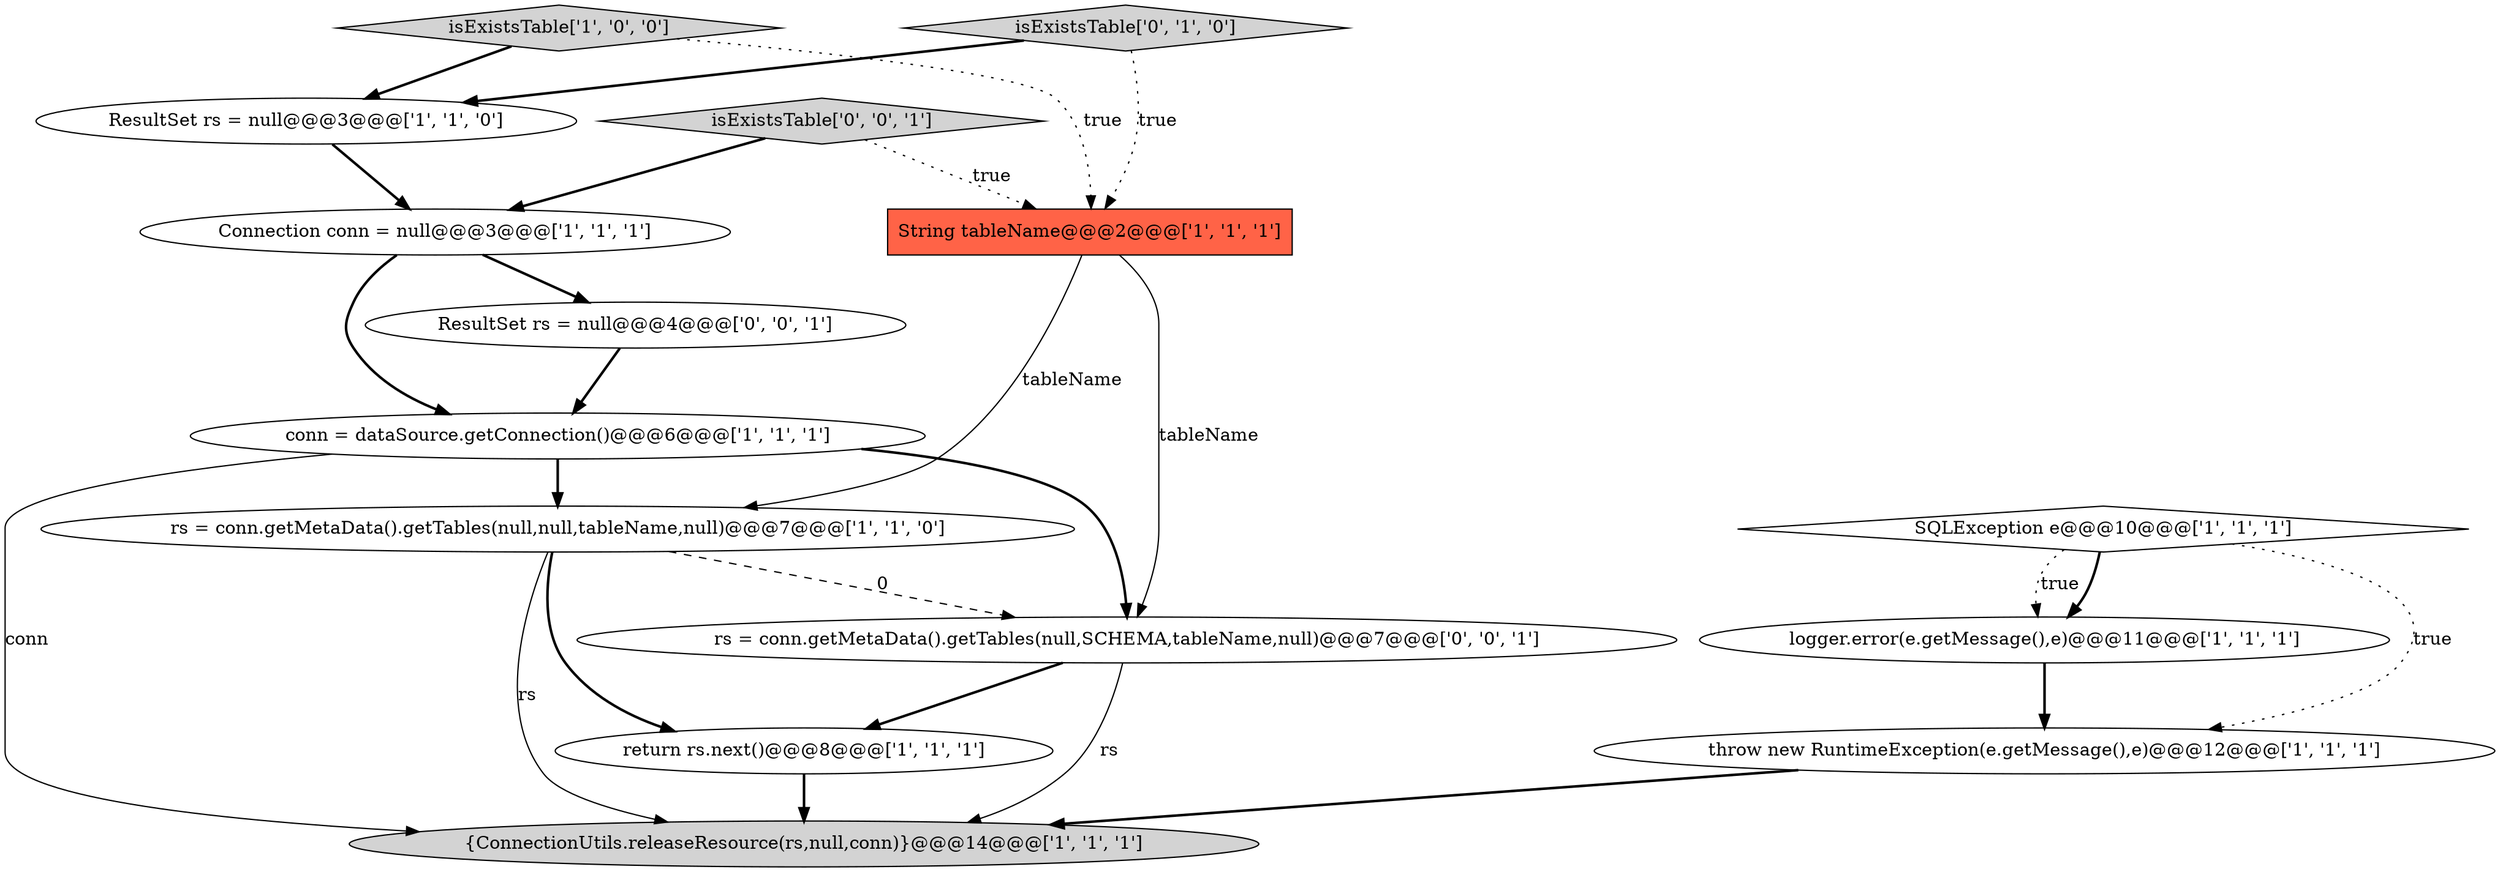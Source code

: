 digraph {
3 [style = filled, label = "{ConnectionUtils.releaseResource(rs,null,conn)}@@@14@@@['1', '1', '1']", fillcolor = lightgray, shape = ellipse image = "AAA0AAABBB1BBB"];
14 [style = filled, label = "rs = conn.getMetaData().getTables(null,SCHEMA,tableName,null)@@@7@@@['0', '0', '1']", fillcolor = white, shape = ellipse image = "AAA0AAABBB3BBB"];
2 [style = filled, label = "logger.error(e.getMessage(),e)@@@11@@@['1', '1', '1']", fillcolor = white, shape = ellipse image = "AAA0AAABBB1BBB"];
9 [style = filled, label = "isExistsTable['1', '0', '0']", fillcolor = lightgray, shape = diamond image = "AAA0AAABBB1BBB"];
7 [style = filled, label = "return rs.next()@@@8@@@['1', '1', '1']", fillcolor = white, shape = ellipse image = "AAA0AAABBB1BBB"];
12 [style = filled, label = "isExistsTable['0', '0', '1']", fillcolor = lightgray, shape = diamond image = "AAA0AAABBB3BBB"];
0 [style = filled, label = "Connection conn = null@@@3@@@['1', '1', '1']", fillcolor = white, shape = ellipse image = "AAA0AAABBB1BBB"];
6 [style = filled, label = "String tableName@@@2@@@['1', '1', '1']", fillcolor = tomato, shape = box image = "AAA0AAABBB1BBB"];
10 [style = filled, label = "conn = dataSource.getConnection()@@@6@@@['1', '1', '1']", fillcolor = white, shape = ellipse image = "AAA0AAABBB1BBB"];
11 [style = filled, label = "isExistsTable['0', '1', '0']", fillcolor = lightgray, shape = diamond image = "AAA0AAABBB2BBB"];
8 [style = filled, label = "ResultSet rs = null@@@3@@@['1', '1', '0']", fillcolor = white, shape = ellipse image = "AAA0AAABBB1BBB"];
13 [style = filled, label = "ResultSet rs = null@@@4@@@['0', '0', '1']", fillcolor = white, shape = ellipse image = "AAA0AAABBB3BBB"];
1 [style = filled, label = "SQLException e@@@10@@@['1', '1', '1']", fillcolor = white, shape = diamond image = "AAA0AAABBB1BBB"];
5 [style = filled, label = "rs = conn.getMetaData().getTables(null,null,tableName,null)@@@7@@@['1', '1', '0']", fillcolor = white, shape = ellipse image = "AAA0AAABBB1BBB"];
4 [style = filled, label = "throw new RuntimeException(e.getMessage(),e)@@@12@@@['1', '1', '1']", fillcolor = white, shape = ellipse image = "AAA0AAABBB1BBB"];
13->10 [style = bold, label=""];
4->3 [style = bold, label=""];
5->14 [style = dashed, label="0"];
0->13 [style = bold, label=""];
10->14 [style = bold, label=""];
5->3 [style = solid, label="rs"];
1->4 [style = dotted, label="true"];
9->8 [style = bold, label=""];
9->6 [style = dotted, label="true"];
2->4 [style = bold, label=""];
12->0 [style = bold, label=""];
14->3 [style = solid, label="rs"];
7->3 [style = bold, label=""];
14->7 [style = bold, label=""];
8->0 [style = bold, label=""];
0->10 [style = bold, label=""];
10->3 [style = solid, label="conn"];
10->5 [style = bold, label=""];
12->6 [style = dotted, label="true"];
6->14 [style = solid, label="tableName"];
11->6 [style = dotted, label="true"];
6->5 [style = solid, label="tableName"];
5->7 [style = bold, label=""];
11->8 [style = bold, label=""];
1->2 [style = bold, label=""];
1->2 [style = dotted, label="true"];
}
